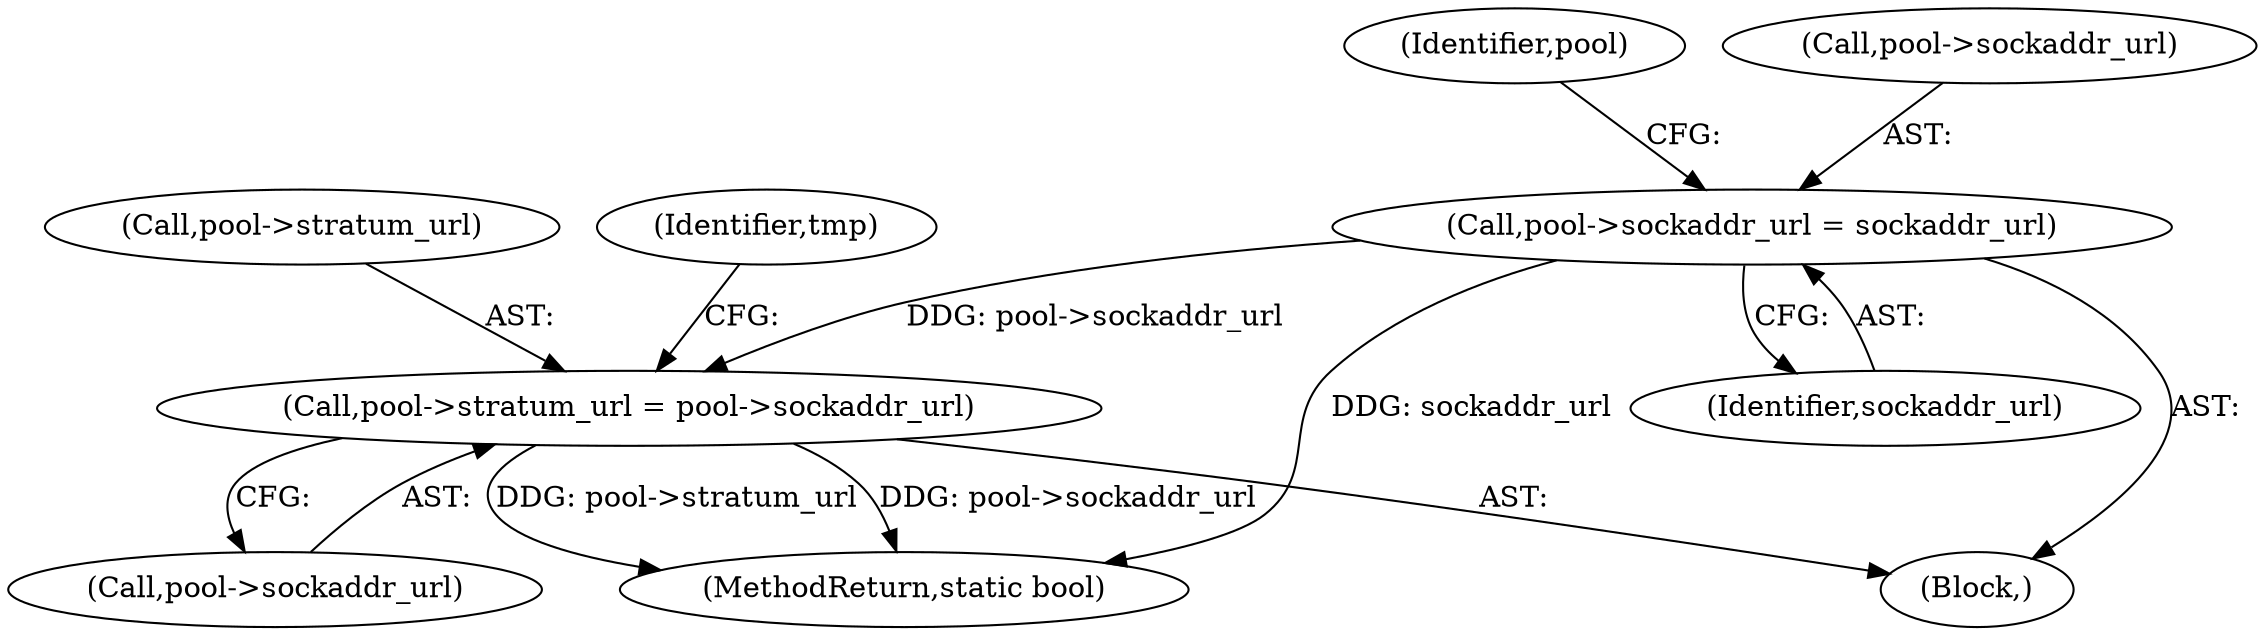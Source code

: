 digraph "0_cgminer_e1c5050734123973b99d181c45e74b2cbb00272e_2@pointer" {
"1000238" [label="(Call,pool->stratum_url = pool->sockaddr_url)"];
"1000233" [label="(Call,pool->sockaddr_url = sockaddr_url)"];
"1000242" [label="(Call,pool->sockaddr_url)"];
"1000238" [label="(Call,pool->stratum_url = pool->sockaddr_url)"];
"1000233" [label="(Call,pool->sockaddr_url = sockaddr_url)"];
"1000237" [label="(Identifier,sockaddr_url)"];
"1000240" [label="(Identifier,pool)"];
"1000239" [label="(Call,pool->stratum_url)"];
"1000275" [label="(MethodReturn,static bool)"];
"1000103" [label="(Block,)"];
"1000234" [label="(Call,pool->sockaddr_url)"];
"1000246" [label="(Identifier,tmp)"];
"1000238" -> "1000103"  [label="AST: "];
"1000238" -> "1000242"  [label="CFG: "];
"1000239" -> "1000238"  [label="AST: "];
"1000242" -> "1000238"  [label="AST: "];
"1000246" -> "1000238"  [label="CFG: "];
"1000238" -> "1000275"  [label="DDG: pool->stratum_url"];
"1000238" -> "1000275"  [label="DDG: pool->sockaddr_url"];
"1000233" -> "1000238"  [label="DDG: pool->sockaddr_url"];
"1000233" -> "1000103"  [label="AST: "];
"1000233" -> "1000237"  [label="CFG: "];
"1000234" -> "1000233"  [label="AST: "];
"1000237" -> "1000233"  [label="AST: "];
"1000240" -> "1000233"  [label="CFG: "];
"1000233" -> "1000275"  [label="DDG: sockaddr_url"];
}
